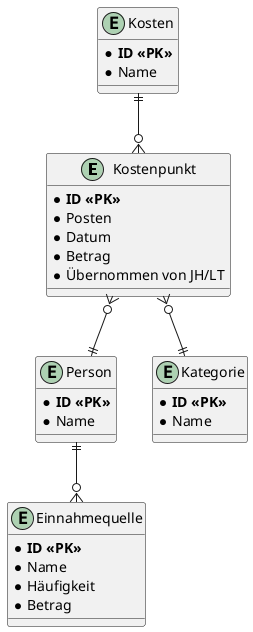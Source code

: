 @startuml
entity Kostenpunkt
{
    * **ID <<PK>>**
    * Posten
    * Datum
    * Betrag
    * Übernommen von JH/LT
}

entity Person
{
    * **ID <<PK>>**
    * Name
}

entity Kosten
{
    * **ID <<PK>>**
    * Name
}

entity Kategorie
{
    * **ID <<PK>>**
    * Name
}

entity Einnahmequelle
{
    * **ID <<PK>>**
    * Name
    * Häufigkeit
    * Betrag
}

Kosten ||--o{ Kostenpunkt
Kostenpunkt }o--|| Kategorie
Kostenpunkt }o--|| Person
Person ||--o{ Einnahmequelle
@enduml
